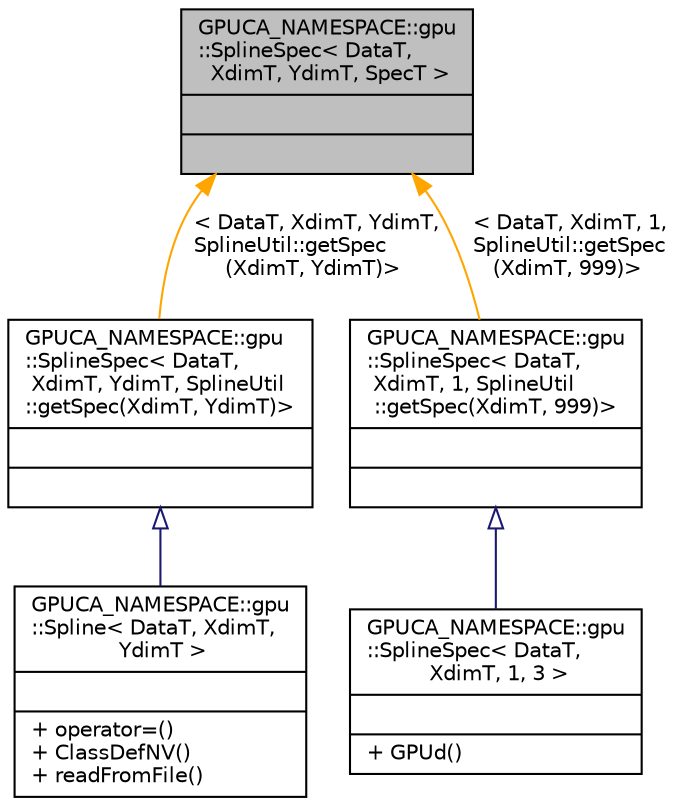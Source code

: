 digraph "GPUCA_NAMESPACE::gpu::SplineSpec&lt; DataT, XdimT, YdimT, SpecT &gt;"
{
 // INTERACTIVE_SVG=YES
  bgcolor="transparent";
  edge [fontname="Helvetica",fontsize="10",labelfontname="Helvetica",labelfontsize="10"];
  node [fontname="Helvetica",fontsize="10",shape=record];
  Node0 [label="{GPUCA_NAMESPACE::gpu\l::SplineSpec\< DataT,\l XdimT, YdimT, SpecT \>\n||}",height=0.2,width=0.4,color="black", fillcolor="grey75", style="filled", fontcolor="black"];
  Node0 -> Node1 [dir="back",color="orange",fontsize="10",style="solid",label=" \< DataT, XdimT, YdimT,\l SplineUtil::getSpec\l(XdimT, YdimT)\>" ,fontname="Helvetica"];
  Node1 [label="{GPUCA_NAMESPACE::gpu\l::SplineSpec\< DataT,\l XdimT, YdimT, SplineUtil\l::getSpec(XdimT, YdimT)\>\n||}",height=0.2,width=0.4,color="black",URL="$d6/d20/classGPUCA__NAMESPACE_1_1gpu_1_1SplineSpec.html"];
  Node1 -> Node2 [dir="back",color="midnightblue",fontsize="10",style="solid",arrowtail="onormal",fontname="Helvetica"];
  Node2 [label="{GPUCA_NAMESPACE::gpu\l::Spline\< DataT, XdimT,\l YdimT \>\n||+ operator=()\l+ ClassDefNV()\l+ readFromFile()\l}",height=0.2,width=0.4,color="black",URL="$d3/d7c/classGPUCA__NAMESPACE_1_1gpu_1_1Spline.html"];
  Node0 -> Node3 [dir="back",color="orange",fontsize="10",style="solid",label=" \< DataT, XdimT, 1,\l SplineUtil::getSpec\l(XdimT, 999)\>" ,fontname="Helvetica"];
  Node3 [label="{GPUCA_NAMESPACE::gpu\l::SplineSpec\< DataT,\l XdimT, 1, SplineUtil\l::getSpec(XdimT, 999)\>\n||}",height=0.2,width=0.4,color="black",URL="$d6/d20/classGPUCA__NAMESPACE_1_1gpu_1_1SplineSpec.html"];
  Node3 -> Node4 [dir="back",color="midnightblue",fontsize="10",style="solid",arrowtail="onormal",fontname="Helvetica"];
  Node4 [label="{GPUCA_NAMESPACE::gpu\l::SplineSpec\< DataT,\l XdimT, 1, 3 \>\n||+ GPUd()\l}",height=0.2,width=0.4,color="black",URL="$d2/dd0/classGPUCA__NAMESPACE_1_1gpu_1_1SplineSpec_3_01DataT_00_01XdimT_00_011_00_013_01_4.html"];
}
